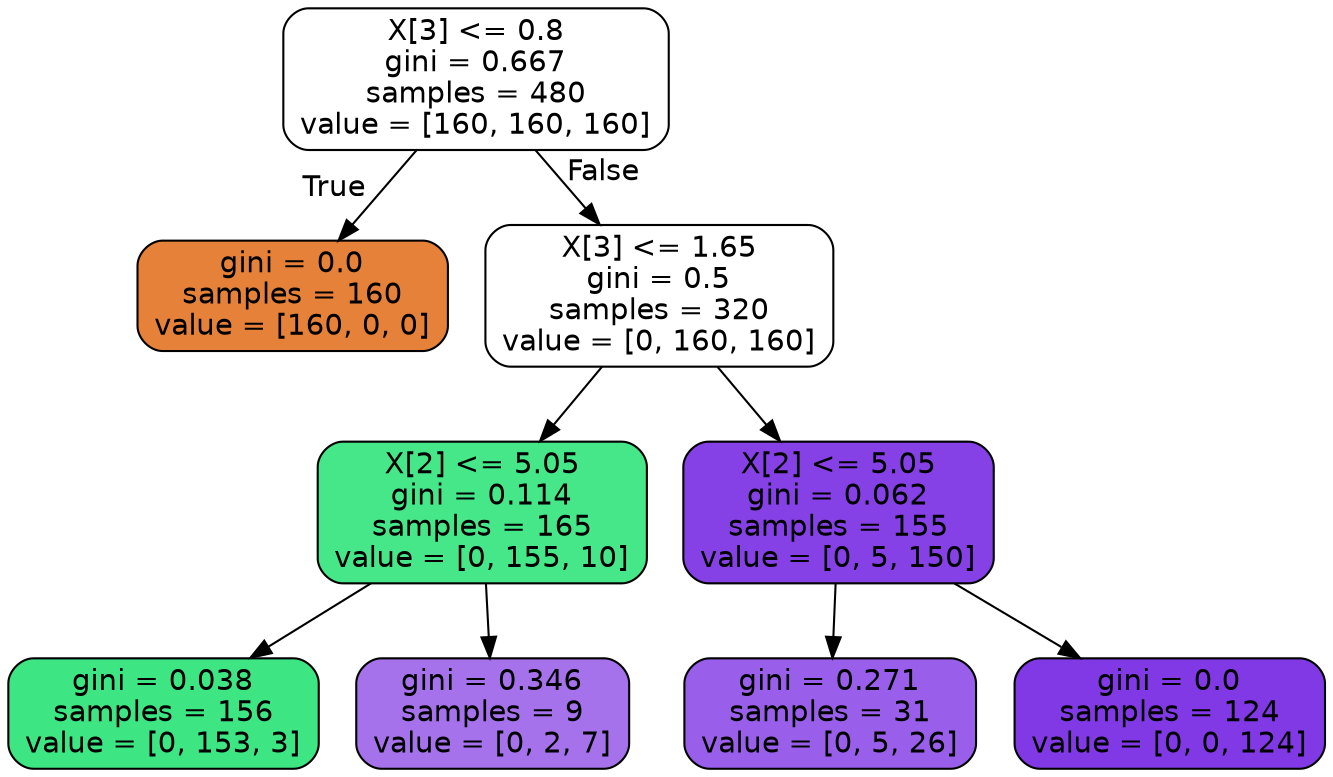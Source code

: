 digraph Tree {
node [shape=box, style="filled, rounded", color="black", fontname=helvetica] ;
edge [fontname=helvetica] ;
0 [label="X[3] <= 0.8\ngini = 0.667\nsamples = 480\nvalue = [160, 160, 160]", fillcolor="#ffffff"] ;
1 [label="gini = 0.0\nsamples = 160\nvalue = [160, 0, 0]", fillcolor="#e58139"] ;
0 -> 1 [labeldistance=2.5, labelangle=45, headlabel="True"] ;
2 [label="X[3] <= 1.65\ngini = 0.5\nsamples = 320\nvalue = [0, 160, 160]", fillcolor="#ffffff"] ;
0 -> 2 [labeldistance=2.5, labelangle=-45, headlabel="False"] ;
3 [label="X[2] <= 5.05\ngini = 0.114\nsamples = 165\nvalue = [0, 155, 10]", fillcolor="#46e789"] ;
2 -> 3 ;
4 [label="gini = 0.038\nsamples = 156\nvalue = [0, 153, 3]", fillcolor="#3de683"] ;
3 -> 4 ;
5 [label="gini = 0.346\nsamples = 9\nvalue = [0, 2, 7]", fillcolor="#a572ec"] ;
3 -> 5 ;
6 [label="X[2] <= 5.05\ngini = 0.062\nsamples = 155\nvalue = [0, 5, 150]", fillcolor="#8540e6"] ;
2 -> 6 ;
7 [label="gini = 0.271\nsamples = 31\nvalue = [0, 5, 26]", fillcolor="#995fea"] ;
6 -> 7 ;
8 [label="gini = 0.0\nsamples = 124\nvalue = [0, 0, 124]", fillcolor="#8139e5"] ;
6 -> 8 ;
}